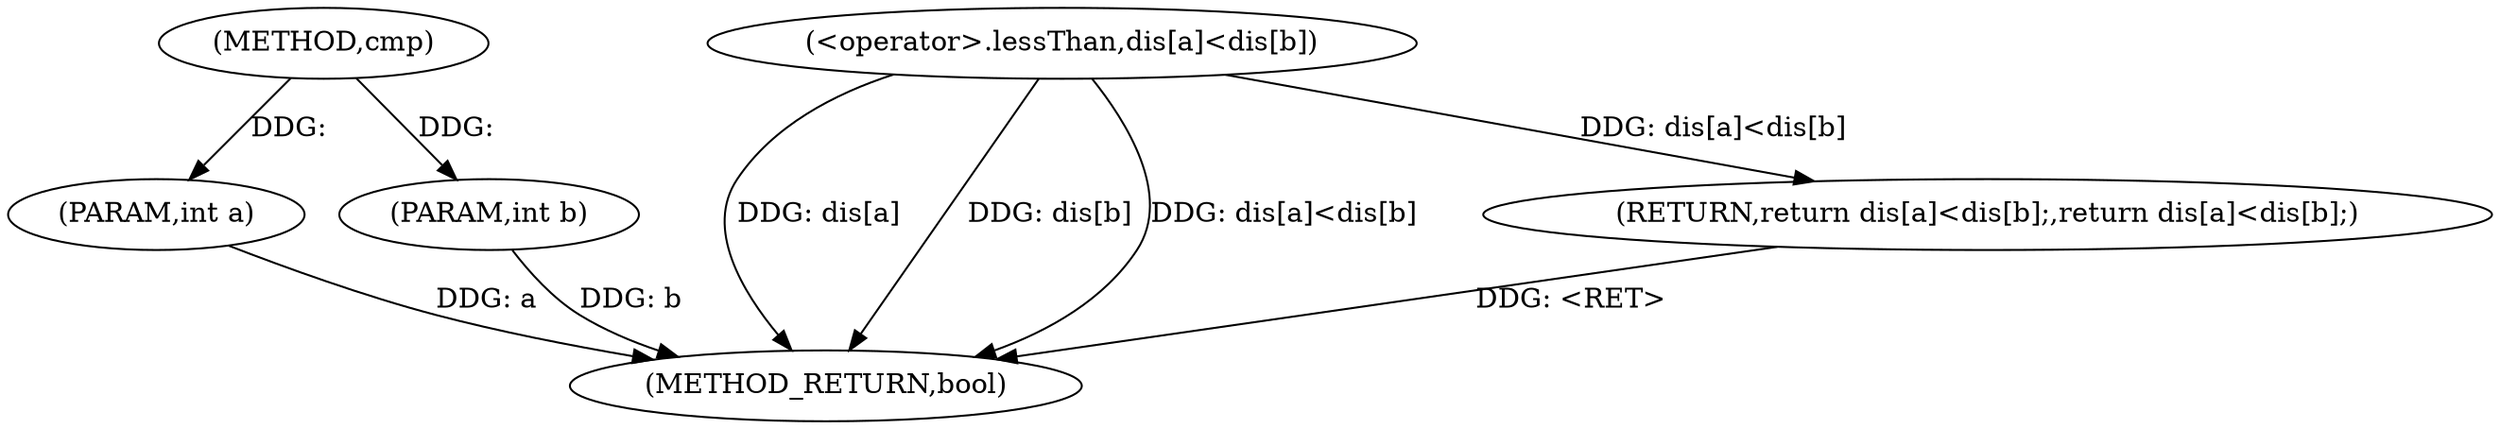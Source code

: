 digraph "cmp" {  
"1000104" [label = "(METHOD,cmp)" ]
"1000116" [label = "(METHOD_RETURN,bool)" ]
"1000105" [label = "(PARAM,int a)" ]
"1000106" [label = "(PARAM,int b)" ]
"1000108" [label = "(RETURN,return dis[a]<dis[b];,return dis[a]<dis[b];)" ]
"1000109" [label = "(<operator>.lessThan,dis[a]<dis[b])" ]
  "1000105" -> "1000116"  [ label = "DDG: a"] 
  "1000106" -> "1000116"  [ label = "DDG: b"] 
  "1000109" -> "1000116"  [ label = "DDG: dis[a]"] 
  "1000109" -> "1000116"  [ label = "DDG: dis[b]"] 
  "1000109" -> "1000116"  [ label = "DDG: dis[a]<dis[b]"] 
  "1000108" -> "1000116"  [ label = "DDG: <RET>"] 
  "1000104" -> "1000105"  [ label = "DDG: "] 
  "1000104" -> "1000106"  [ label = "DDG: "] 
  "1000109" -> "1000108"  [ label = "DDG: dis[a]<dis[b]"] 
}

